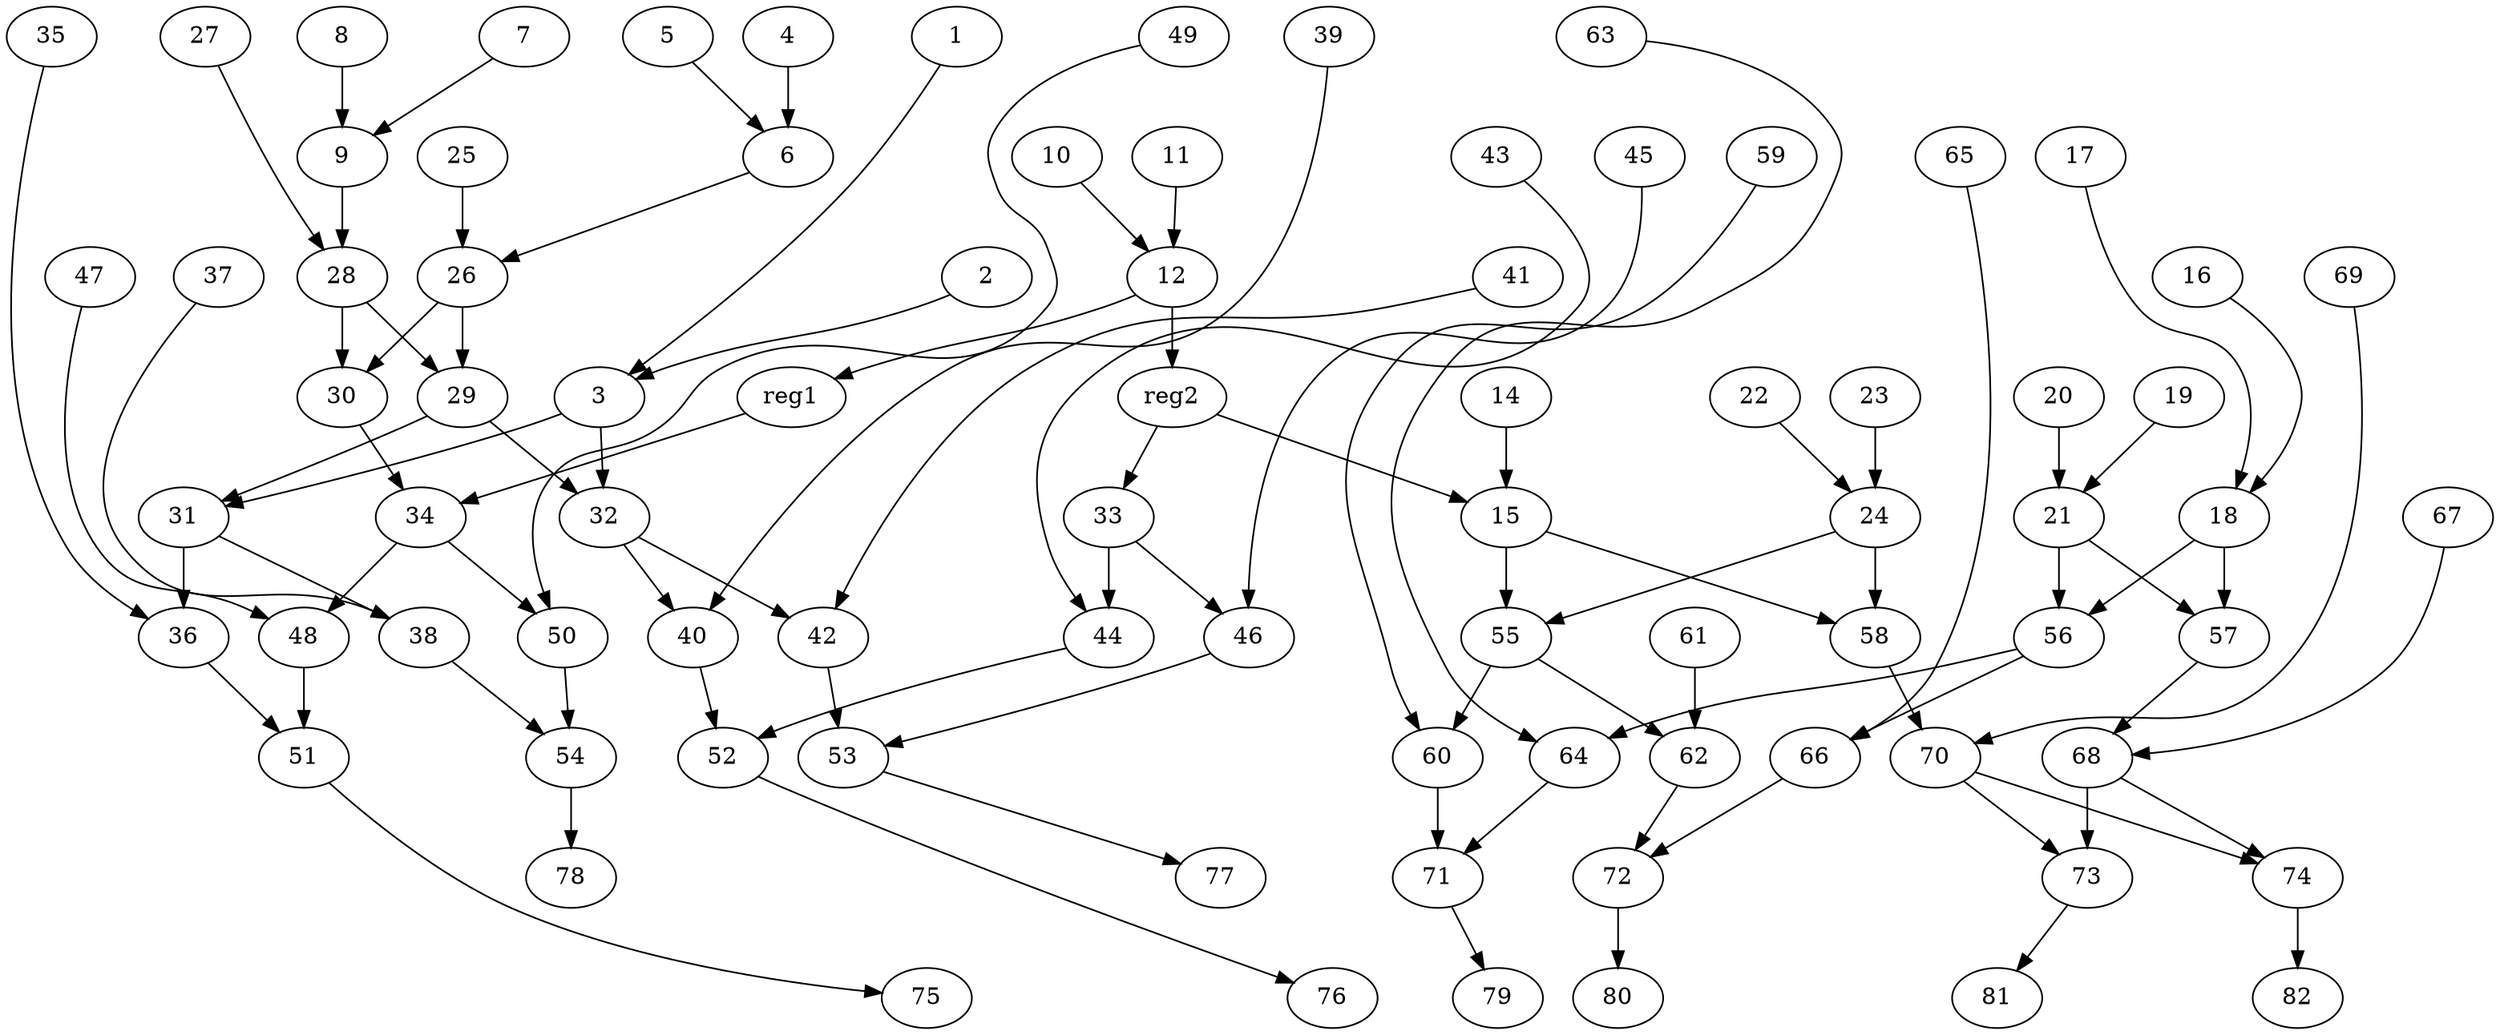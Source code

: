 digraph G {
    1;
    3;
    2;
    31;
    32;
    4;
    6;
    5;
    26;
    7;
    9;
    8;
    28;
    10;
    12;
    11;
    reg1;
    reg2;
    14;
    15;
    55;
    58;
    16;
    18;
    17;
    57;
    56;
    19;
    21;
    20;
    22;
    24;
    23;
    25;
    30;
    29;
    27;
    34;
    36;
    38;
    40;
    42;
    33;
    44;
    46;
    48;
    50;
    35;
    51;
    37;
    54;
    39;
    52;
    41;
    53;
    43;
    45;
    47;
    49;
    75;
    76;
    77;
    78;
    60;
    62;
    66;
    64;
    68;
    70;
    59;
    71;
    61;
    72;
    63;
    65;
    67;
    73;
    74;
    69;
    79;
    80;
    81;
    82;
    1 -> 3 [weight=0];
    3 -> 31 [weight=0];
    3 -> 32 [weight=2];
    2 -> 3 [weight=0];
    31 -> 36 [weight=6];
    31 -> 38 [weight=1];
    32 -> 40 [weight=0];
    32 -> 42 [weight=0];
    4 -> 6 [weight=2];
    6 -> 26 [weight=0];
    5 -> 6 [weight=1];
    26 -> 30 [weight=0];
    26 -> 29 [weight=5];
    7 -> 9 [weight=0];
    9 -> 28 [weight=1];
    8 -> 9 [weight=1];
    28 -> 30 [weight=6];
    28 -> 29 [weight=3];
    10 -> 12 [weight=1];
    12 -> reg1 [weight=0];
    12 -> reg2 [weight=3];
    11 -> 12 [weight=1];
    reg1 -> 34 [weight=2];
    reg2 -> 33 [weight=0];
    reg2 -> 15 [weight=0];
    14 -> 15 [weight=1];
    15 -> 55 [weight=1];
    15 -> 58 [weight=0];
    55 -> 60 [weight=0];
    55 -> 62 [weight=0];
    58 -> 70 [weight=3];
    16 -> 18 [weight=0];
    18 -> 57 [weight=2];
    18 -> 56 [weight=0];
    17 -> 18 [weight=0];
    57 -> 68 [weight=0];
    56 -> 66 [weight=0];
    56 -> 64 [weight=3];
    19 -> 21 [weight=4];
    21 -> 57 [weight=0];
    21 -> 56 [weight=0];
    20 -> 21 [weight=5];
    22 -> 24 [weight=3];
    24 -> 55 [weight=0];
    24 -> 58 [weight=1];
    23 -> 24 [weight=3];
    25 -> 26 [weight=2];
    30 -> 34 [weight=0];
    29 -> 31 [weight=0];
    29 -> 32 [weight=0];
    27 -> 28 [weight=0];
    34 -> 48 [weight=0];
    34 -> 50 [weight=0];
    36 -> 51 [weight=0];
    38 -> 54 [weight=0];
    40 -> 52 [weight=0];
    42 -> 53 [weight=0];
    33 -> 44 [weight=4];
    33 -> 46 [weight=0];
    44 -> 52 [weight=0];
    46 -> 53 [weight=0];
    48 -> 51 [weight=1];
    50 -> 54 [weight=0];
    35 -> 36 [weight=0];
    51 -> 75 [weight=0];
    37 -> 38 [weight=0];
    54 -> 78 [weight=2];
    39 -> 40 [weight=0];
    52 -> 76 [weight=0];
    41 -> 42 [weight=0];
    53 -> 77 [weight=0];
    43 -> 44 [weight=0];
    45 -> 46 [weight=0];
    47 -> 48 [weight=0];
    49 -> 50 [weight=0];
    60 -> 71 [weight=1];
    62 -> 72 [weight=0];
    66 -> 72 [weight=0];
    64 -> 71 [weight=0];
    68 -> 73 [weight=2];
    68 -> 74 [weight=0];
    70 -> 73 [weight=0];
    70 -> 74 [weight=0];
    59 -> 60 [weight=0];
    71 -> 79 [weight=0];
    61 -> 62 [weight=3];
    72 -> 80 [weight=2];
    63 -> 64 [weight=0];
    65 -> 66 [weight=0];
    67 -> 68 [weight=0];
    73 -> 81 [weight=0];
    74 -> 82 [weight=2];
    69 -> 70 [weight=0];
}
